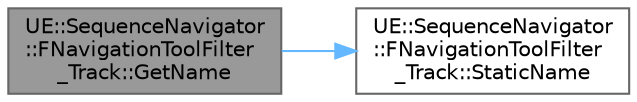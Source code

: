 digraph "UE::SequenceNavigator::FNavigationToolFilter_Track::GetName"
{
 // INTERACTIVE_SVG=YES
 // LATEX_PDF_SIZE
  bgcolor="transparent";
  edge [fontname=Helvetica,fontsize=10,labelfontname=Helvetica,labelfontsize=10];
  node [fontname=Helvetica,fontsize=10,shape=box,height=0.2,width=0.4];
  rankdir="LR";
  Node1 [id="Node000001",label="UE::SequenceNavigator\l::FNavigationToolFilter\l_Track::GetName",height=0.2,width=0.4,color="gray40", fillcolor="grey60", style="filled", fontcolor="black",tooltip=" "];
  Node1 -> Node2 [id="edge1_Node000001_Node000002",color="steelblue1",style="solid",tooltip=" "];
  Node2 [id="Node000002",label="UE::SequenceNavigator\l::FNavigationToolFilter\l_Track::StaticName",height=0.2,width=0.4,color="grey40", fillcolor="white", style="filled",URL="$d0/d63/classUE_1_1SequenceNavigator_1_1FNavigationToolFilter__Track.html#a915f654f603cf638368429675dde6247",tooltip=" "];
}
